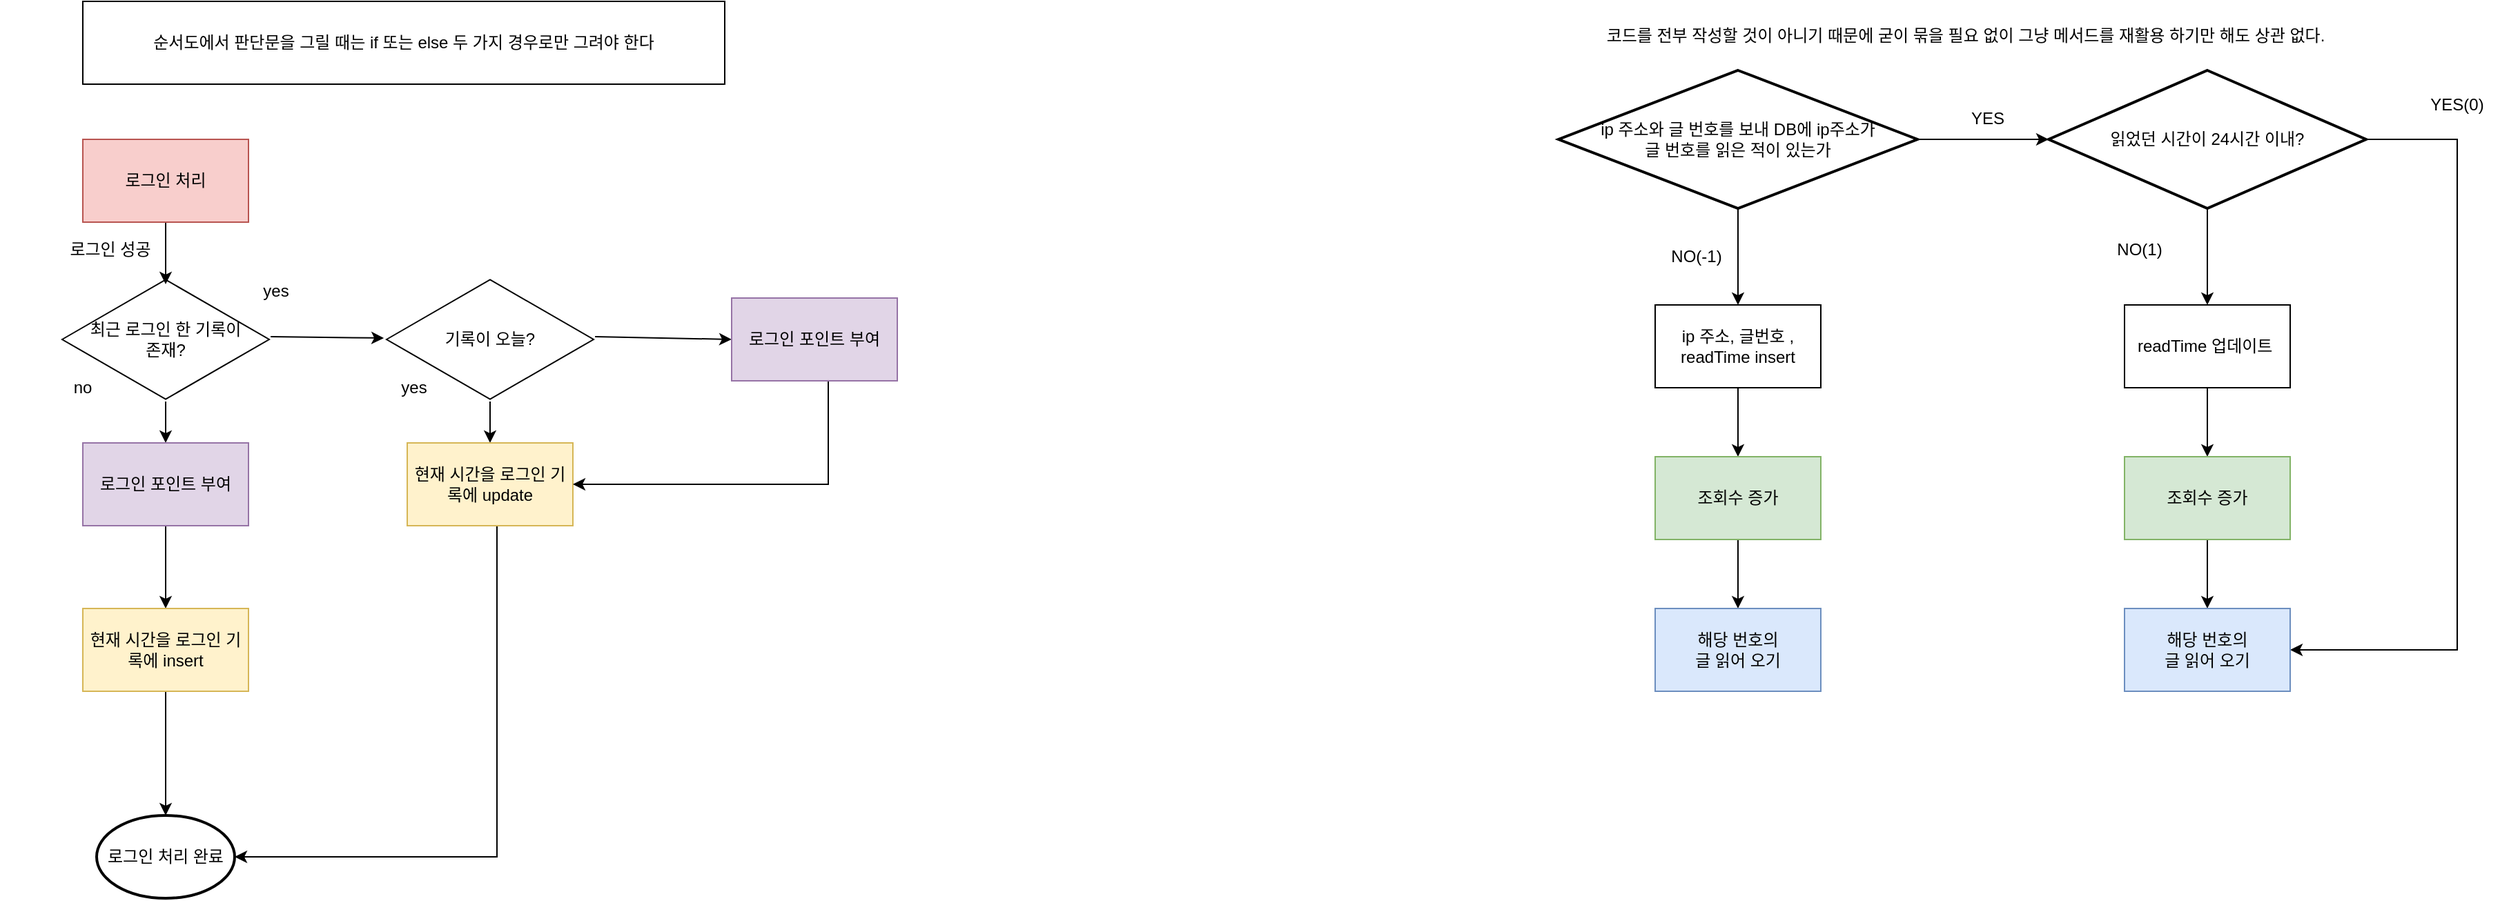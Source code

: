 <mxfile version="21.0.8" type="device"><diagram name="페이지-1" id="CUtDAmDNEFGygZIHj7cN"><mxGraphModel dx="1195" dy="637" grid="1" gridSize="10" guides="1" tooltips="1" connect="1" arrows="1" fold="1" page="1" pageScale="1" pageWidth="1169" pageHeight="827" math="0" shadow="0"><root><mxCell id="0"/><mxCell id="1" parent="0"/><mxCell id="Y5GRu1AADc40YrYFZN72-23" value="" style="edgeStyle=orthogonalEdgeStyle;rounded=0;orthogonalLoop=1;jettySize=auto;html=1;entryX=0.5;entryY=0;entryDx=0;entryDy=0;" parent="1" source="Y5GRu1AADc40YrYFZN72-5" target="Y5GRu1AADc40YrYFZN72-20" edge="1"><mxGeometry relative="1" as="geometry"><mxPoint x="160" y="360" as="targetPoint"/></mxGeometry></mxCell><mxCell id="Y5GRu1AADc40YrYFZN72-5" value="최근 로그인 한 기록이&lt;br&gt;존재?" style="html=1;whiteSpace=wrap;aspect=fixed;shape=isoRectangle;" parent="1" vertex="1"><mxGeometry x="85" y="200" width="150" height="90" as="geometry"/></mxCell><mxCell id="Y5GRu1AADc40YrYFZN72-13" value="" style="edgeStyle=orthogonalEdgeStyle;rounded=0;orthogonalLoop=1;jettySize=auto;html=1;entryX=0.5;entryY=0;entryDx=0;entryDy=0;" parent="1" source="Y5GRu1AADc40YrYFZN72-6" target="Y5GRu1AADc40YrYFZN72-18" edge="1"><mxGeometry relative="1" as="geometry"><mxPoint x="395" y="360" as="targetPoint"/></mxGeometry></mxCell><mxCell id="Y5GRu1AADc40YrYFZN72-6" value="기록이 오늘?" style="html=1;whiteSpace=wrap;aspect=fixed;shape=isoRectangle;" parent="1" vertex="1"><mxGeometry x="320" y="200" width="150" height="90" as="geometry"/></mxCell><mxCell id="Y5GRu1AADc40YrYFZN72-7" value="" style="endArrow=classic;html=1;rounded=0;exitX=1.007;exitY=0.478;exitDx=0;exitDy=0;exitPerimeter=0;entryX=-0.013;entryY=0.489;entryDx=0;entryDy=0;entryPerimeter=0;" parent="1" source="Y5GRu1AADc40YrYFZN72-5" target="Y5GRu1AADc40YrYFZN72-6" edge="1"><mxGeometry width="50" height="50" relative="1" as="geometry"><mxPoint x="240" y="250" as="sourcePoint"/><mxPoint x="290" y="200" as="targetPoint"/></mxGeometry></mxCell><mxCell id="Y5GRu1AADc40YrYFZN72-8" value="" style="endArrow=classic;html=1;rounded=0;exitX=1.007;exitY=0.478;exitDx=0;exitDy=0;exitPerimeter=0;entryX=0;entryY=0.5;entryDx=0;entryDy=0;" parent="1" source="Y5GRu1AADc40YrYFZN72-6" edge="1"><mxGeometry width="50" height="50" relative="1" as="geometry"><mxPoint x="490" y="110" as="sourcePoint"/><mxPoint x="570" y="245" as="targetPoint"/></mxGeometry></mxCell><mxCell id="Y5GRu1AADc40YrYFZN72-37" style="edgeStyle=orthogonalEdgeStyle;rounded=0;orthogonalLoop=1;jettySize=auto;html=1;entryX=1;entryY=0.5;entryDx=0;entryDy=0;entryPerimeter=0;" parent="1" source="Y5GRu1AADc40YrYFZN72-18" target="Y5GRu1AADc40YrYFZN72-35" edge="1"><mxGeometry relative="1" as="geometry"><Array as="points"><mxPoint x="400" y="620"/></Array></mxGeometry></mxCell><mxCell id="Y5GRu1AADc40YrYFZN72-18" value="현재 시간을 로그인 기록에 update" style="rounded=0;whiteSpace=wrap;html=1;fillColor=#fff2cc;strokeColor=#d6b656;" parent="1" vertex="1"><mxGeometry x="335" y="320" width="120" height="60" as="geometry"/></mxCell><mxCell id="Y5GRu1AADc40YrYFZN72-19" value="" style="edgeStyle=orthogonalEdgeStyle;rounded=0;orthogonalLoop=1;jettySize=auto;html=1;entryX=0.5;entryY=0;entryDx=0;entryDy=0;" parent="1" source="Y5GRu1AADc40YrYFZN72-20" target="Y5GRu1AADc40YrYFZN72-21" edge="1"><mxGeometry relative="1" as="geometry"><mxPoint x="160" y="600" as="targetPoint"/></mxGeometry></mxCell><mxCell id="Y5GRu1AADc40YrYFZN72-20" value="로그인 포인트 부여" style="rounded=0;whiteSpace=wrap;html=1;fillColor=#e1d5e7;strokeColor=#9673a6;" parent="1" vertex="1"><mxGeometry x="100" y="320" width="120" height="60" as="geometry"/></mxCell><mxCell id="Y5GRu1AADc40YrYFZN72-36" value="" style="edgeStyle=orthogonalEdgeStyle;rounded=0;orthogonalLoop=1;jettySize=auto;html=1;" parent="1" source="Y5GRu1AADc40YrYFZN72-21" target="Y5GRu1AADc40YrYFZN72-35" edge="1"><mxGeometry relative="1" as="geometry"/></mxCell><mxCell id="Y5GRu1AADc40YrYFZN72-21" value="현재 시간을 로그인 기록에 insert" style="rounded=0;whiteSpace=wrap;html=1;fillColor=#fff2cc;strokeColor=#d6b656;" parent="1" vertex="1"><mxGeometry x="100" y="440" width="120" height="60" as="geometry"/></mxCell><mxCell id="Y5GRu1AADc40YrYFZN72-25" style="edgeStyle=orthogonalEdgeStyle;rounded=0;orthogonalLoop=1;jettySize=auto;html=1;entryX=1;entryY=0.5;entryDx=0;entryDy=0;" parent="1" source="Y5GRu1AADc40YrYFZN72-24" target="Y5GRu1AADc40YrYFZN72-18" edge="1"><mxGeometry relative="1" as="geometry"><mxPoint x="455" y="390" as="targetPoint"/><Array as="points"><mxPoint x="640" y="350"/></Array></mxGeometry></mxCell><mxCell id="Y5GRu1AADc40YrYFZN72-24" value="로그인 포인트 부여" style="rounded=0;whiteSpace=wrap;html=1;fillColor=#e1d5e7;strokeColor=#9673a6;" parent="1" vertex="1"><mxGeometry x="570" y="215" width="120" height="60" as="geometry"/></mxCell><mxCell id="Y5GRu1AADc40YrYFZN72-26" value="yes" style="rounded=0;whiteSpace=wrap;html=1;strokeColor=none;fillColor=none;" parent="1" vertex="1"><mxGeometry x="180" y="180" width="120" height="60" as="geometry"/></mxCell><mxCell id="Y5GRu1AADc40YrYFZN72-27" value="no" style="rounded=0;whiteSpace=wrap;html=1;strokeColor=none;fillColor=none;" parent="1" vertex="1"><mxGeometry x="40" y="250" width="120" height="60" as="geometry"/></mxCell><mxCell id="Y5GRu1AADc40YrYFZN72-28" value="yes" style="rounded=0;whiteSpace=wrap;html=1;strokeColor=none;fillColor=none;" parent="1" vertex="1"><mxGeometry x="280" y="250" width="120" height="60" as="geometry"/></mxCell><mxCell id="Y5GRu1AADc40YrYFZN72-30" value="" style="edgeStyle=orthogonalEdgeStyle;rounded=0;orthogonalLoop=1;jettySize=auto;html=1;" parent="1" source="Y5GRu1AADc40YrYFZN72-29" edge="1"><mxGeometry relative="1" as="geometry"><mxPoint x="160" y="205" as="targetPoint"/></mxGeometry></mxCell><mxCell id="Y5GRu1AADc40YrYFZN72-29" value="로그인 처리" style="rounded=0;whiteSpace=wrap;html=1;fillColor=#f8cecc;strokeColor=#b85450;" parent="1" vertex="1"><mxGeometry x="100" y="100" width="120" height="60" as="geometry"/></mxCell><mxCell id="Y5GRu1AADc40YrYFZN72-31" value="순서도에서 판단문을 그릴 때는 if 또는 else 두 가지 경우로만 그려야 한다" style="rounded=0;whiteSpace=wrap;html=1;" parent="1" vertex="1"><mxGeometry x="100" width="465" height="60" as="geometry"/></mxCell><mxCell id="Y5GRu1AADc40YrYFZN72-32" value="로그인 성공" style="rounded=0;whiteSpace=wrap;html=1;strokeColor=none;fillColor=none;" parent="1" vertex="1"><mxGeometry x="60" y="150" width="120" height="60" as="geometry"/></mxCell><mxCell id="Y5GRu1AADc40YrYFZN72-35" value="로그인 처리 완료" style="strokeWidth=2;html=1;shape=mxgraph.flowchart.start_1;whiteSpace=wrap;" parent="1" vertex="1"><mxGeometry x="110" y="590" width="100" height="60" as="geometry"/></mxCell><mxCell id="zh9EVPbUPPn_mPc-i-Uq-5" style="edgeStyle=orthogonalEdgeStyle;rounded=0;orthogonalLoop=1;jettySize=auto;html=1;entryX=0;entryY=0.5;entryDx=0;entryDy=0;entryPerimeter=0;" edge="1" parent="1" source="zh9EVPbUPPn_mPc-i-Uq-2" target="zh9EVPbUPPn_mPc-i-Uq-7"><mxGeometry relative="1" as="geometry"><mxPoint x="1560" y="100" as="targetPoint"/></mxGeometry></mxCell><mxCell id="zh9EVPbUPPn_mPc-i-Uq-6" style="edgeStyle=orthogonalEdgeStyle;rounded=0;orthogonalLoop=1;jettySize=auto;html=1;entryX=0.5;entryY=0;entryDx=0;entryDy=0;" edge="1" parent="1" source="zh9EVPbUPPn_mPc-i-Uq-2" target="zh9EVPbUPPn_mPc-i-Uq-4"><mxGeometry relative="1" as="geometry"/></mxCell><mxCell id="zh9EVPbUPPn_mPc-i-Uq-2" value="ip 주소와 글 번호를 보내 DB에 ip주소가&lt;br style=&quot;border-color: var(--border-color);&quot;&gt;글 번호를 읽은 적이 있는가" style="strokeWidth=2;html=1;shape=mxgraph.flowchart.decision;whiteSpace=wrap;" vertex="1" parent="1"><mxGeometry x="1169" y="50" width="260" height="100" as="geometry"/></mxCell><mxCell id="zh9EVPbUPPn_mPc-i-Uq-24" style="edgeStyle=orthogonalEdgeStyle;rounded=0;orthogonalLoop=1;jettySize=auto;html=1;entryX=0.5;entryY=0;entryDx=0;entryDy=0;" edge="1" parent="1" source="zh9EVPbUPPn_mPc-i-Uq-4" target="zh9EVPbUPPn_mPc-i-Uq-22"><mxGeometry relative="1" as="geometry"/></mxCell><mxCell id="zh9EVPbUPPn_mPc-i-Uq-4" value="ip 주소, 글번호 , readTime insert" style="rounded=0;whiteSpace=wrap;html=1;" vertex="1" parent="1"><mxGeometry x="1239" y="220" width="120" height="60" as="geometry"/></mxCell><mxCell id="zh9EVPbUPPn_mPc-i-Uq-13" style="edgeStyle=orthogonalEdgeStyle;rounded=0;orthogonalLoop=1;jettySize=auto;html=1;entryX=1;entryY=0.5;entryDx=0;entryDy=0;" edge="1" parent="1" source="zh9EVPbUPPn_mPc-i-Uq-7" target="zh9EVPbUPPn_mPc-i-Uq-19"><mxGeometry relative="1" as="geometry"><mxPoint x="1880" y="100" as="targetPoint"/><Array as="points"><mxPoint x="1820" y="100"/><mxPoint x="1820" y="470"/></Array></mxGeometry></mxCell><mxCell id="zh9EVPbUPPn_mPc-i-Uq-16" style="edgeStyle=orthogonalEdgeStyle;rounded=0;orthogonalLoop=1;jettySize=auto;html=1;entryX=0.5;entryY=0;entryDx=0;entryDy=0;" edge="1" parent="1" source="zh9EVPbUPPn_mPc-i-Uq-7" target="zh9EVPbUPPn_mPc-i-Uq-26"><mxGeometry relative="1" as="geometry"><mxPoint x="1640" y="220" as="targetPoint"/></mxGeometry></mxCell><mxCell id="zh9EVPbUPPn_mPc-i-Uq-7" value="읽었던 시간이 24시간 이내?" style="strokeWidth=2;html=1;shape=mxgraph.flowchart.decision;whiteSpace=wrap;" vertex="1" parent="1"><mxGeometry x="1524" y="50" width="230" height="100" as="geometry"/></mxCell><mxCell id="zh9EVPbUPPn_mPc-i-Uq-8" value="YES" style="text;html=1;strokeColor=none;fillColor=none;align=center;verticalAlign=middle;whiteSpace=wrap;rounded=0;" vertex="1" parent="1"><mxGeometry x="1450" y="70" width="60" height="30" as="geometry"/></mxCell><mxCell id="zh9EVPbUPPn_mPc-i-Uq-9" value="NO(-1)" style="text;html=1;strokeColor=none;fillColor=none;align=center;verticalAlign=middle;whiteSpace=wrap;rounded=0;" vertex="1" parent="1"><mxGeometry x="1239" y="170" width="60" height="30" as="geometry"/></mxCell><mxCell id="zh9EVPbUPPn_mPc-i-Uq-18" style="edgeStyle=orthogonalEdgeStyle;rounded=0;orthogonalLoop=1;jettySize=auto;html=1;entryX=0.5;entryY=0;entryDx=0;entryDy=0;exitX=0.5;exitY=1;exitDx=0;exitDy=0;" edge="1" parent="1" source="zh9EVPbUPPn_mPc-i-Uq-26" target="zh9EVPbUPPn_mPc-i-Uq-27"><mxGeometry relative="1" as="geometry"><mxPoint x="1639" y="280.0" as="sourcePoint"/><mxPoint x="1639" y="330.0" as="targetPoint"/></mxGeometry></mxCell><mxCell id="zh9EVPbUPPn_mPc-i-Uq-14" value="YES(0)" style="text;html=1;strokeColor=none;fillColor=none;align=center;verticalAlign=middle;whiteSpace=wrap;rounded=0;" vertex="1" parent="1"><mxGeometry x="1790" y="60" width="60" height="30" as="geometry"/></mxCell><mxCell id="zh9EVPbUPPn_mPc-i-Uq-15" value="NO(1)" style="text;html=1;strokeColor=none;fillColor=none;align=center;verticalAlign=middle;whiteSpace=wrap;rounded=0;" vertex="1" parent="1"><mxGeometry x="1560" y="165" width="60" height="30" as="geometry"/></mxCell><mxCell id="zh9EVPbUPPn_mPc-i-Uq-20" style="edgeStyle=orthogonalEdgeStyle;rounded=0;orthogonalLoop=1;jettySize=auto;html=1;exitX=0.5;exitY=1;exitDx=0;exitDy=0;" edge="1" parent="1" source="zh9EVPbUPPn_mPc-i-Uq-27" target="zh9EVPbUPPn_mPc-i-Uq-19"><mxGeometry relative="1" as="geometry"><mxPoint x="1639" y="390" as="sourcePoint"/></mxGeometry></mxCell><mxCell id="zh9EVPbUPPn_mPc-i-Uq-19" value="해당 번호의&lt;br&gt;글 읽어 오기" style="rounded=0;whiteSpace=wrap;html=1;fillColor=#dae8fc;strokeColor=#6c8ebf;" vertex="1" parent="1"><mxGeometry x="1579" y="440" width="120" height="60" as="geometry"/></mxCell><mxCell id="zh9EVPbUPPn_mPc-i-Uq-25" style="edgeStyle=orthogonalEdgeStyle;rounded=0;orthogonalLoop=1;jettySize=auto;html=1;entryX=0.5;entryY=0;entryDx=0;entryDy=0;" edge="1" parent="1" source="zh9EVPbUPPn_mPc-i-Uq-22" target="zh9EVPbUPPn_mPc-i-Uq-23"><mxGeometry relative="1" as="geometry"/></mxCell><mxCell id="zh9EVPbUPPn_mPc-i-Uq-22" value="조회수 증가&lt;br&gt;" style="rounded=0;whiteSpace=wrap;html=1;fillColor=#d5e8d4;strokeColor=#82b366;" vertex="1" parent="1"><mxGeometry x="1239" y="330" width="120" height="60" as="geometry"/></mxCell><mxCell id="zh9EVPbUPPn_mPc-i-Uq-23" value="해당 번호의&lt;br&gt;글 읽어 오기" style="rounded=0;whiteSpace=wrap;html=1;fillColor=#dae8fc;strokeColor=#6c8ebf;" vertex="1" parent="1"><mxGeometry x="1239" y="440" width="120" height="60" as="geometry"/></mxCell><mxCell id="zh9EVPbUPPn_mPc-i-Uq-26" value="readTime 업데이트&amp;nbsp;" style="rounded=0;whiteSpace=wrap;html=1;" vertex="1" parent="1"><mxGeometry x="1579" y="220" width="120" height="60" as="geometry"/></mxCell><mxCell id="zh9EVPbUPPn_mPc-i-Uq-27" value="조회수 증가&lt;br&gt;" style="rounded=0;whiteSpace=wrap;html=1;fillColor=#d5e8d4;strokeColor=#82b366;" vertex="1" parent="1"><mxGeometry x="1579" y="330" width="120" height="60" as="geometry"/></mxCell><mxCell id="zh9EVPbUPPn_mPc-i-Uq-28" value="코드를 전부 작성할 것이 아니기 때문에 굳이 묶을 필요 없이 그냥 메서드를 재활용 하기만 해도 상관 없다." style="text;html=1;strokeColor=none;fillColor=none;align=center;verticalAlign=middle;whiteSpace=wrap;rounded=0;" vertex="1" parent="1"><mxGeometry x="1174" y="10" width="580" height="30" as="geometry"/></mxCell></root></mxGraphModel></diagram></mxfile>